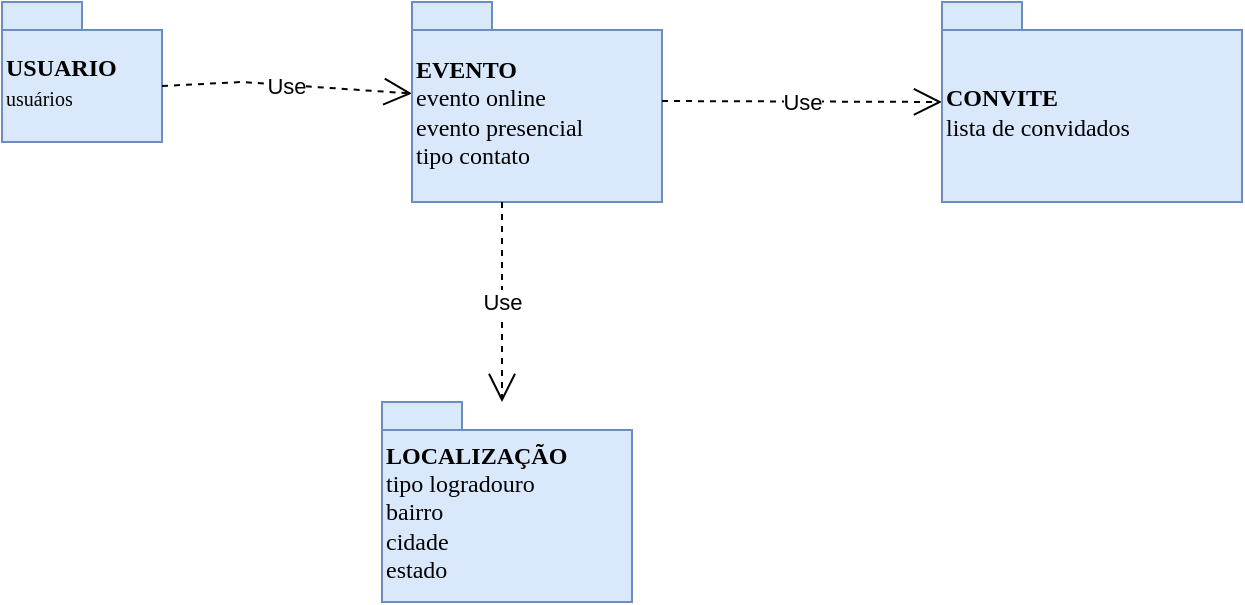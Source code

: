 <mxfile version="21.3.2" type="github">
  <diagram name="Página-1" id="CF1m6RFn-5hPXvudJrh-">
    <mxGraphModel dx="1434" dy="764" grid="1" gridSize="10" guides="1" tooltips="1" connect="1" arrows="1" fold="1" page="1" pageScale="1" pageWidth="827" pageHeight="1169" math="0" shadow="0">
      <root>
        <mxCell id="0" />
        <mxCell id="1" parent="0" />
        <mxCell id="fREh6LWfBWJeqWCsm6SJ-1" value="&lt;div style=&quot;&quot;&gt;&lt;span style=&quot;font-family: &amp;quot;Lucida Console&amp;quot;; background-color: initial;&quot;&gt;USUARIO&lt;/span&gt;&lt;/div&gt;&lt;font face=&quot;Lucida Console&quot;&gt;&lt;div style=&quot;&quot;&gt;&lt;span style=&quot;font-size: 10px; font-weight: normal; background-color: initial;&quot;&gt;usuários&lt;/span&gt;&lt;/div&gt;&lt;/font&gt;" style="shape=folder;fontStyle=1;spacingTop=10;tabWidth=40;tabHeight=14;tabPosition=left;html=1;whiteSpace=wrap;fillColor=#dae8fc;strokeColor=#6c8ebf;labelBackgroundColor=none;align=left;" vertex="1" parent="1">
          <mxGeometry x="80" y="50" width="80" height="70" as="geometry" />
        </mxCell>
        <mxCell id="fREh6LWfBWJeqWCsm6SJ-2" value="Use" style="endArrow=open;endSize=12;dashed=1;html=1;rounded=0;exitX=0;exitY=0;exitDx=80;exitDy=42;exitPerimeter=0;" edge="1" parent="1" source="fREh6LWfBWJeqWCsm6SJ-1" target="fREh6LWfBWJeqWCsm6SJ-3">
          <mxGeometry width="160" relative="1" as="geometry">
            <mxPoint x="160" y="84.5" as="sourcePoint" />
            <mxPoint x="320" y="84.5" as="targetPoint" />
            <Array as="points">
              <mxPoint x="200" y="90" />
            </Array>
          </mxGeometry>
        </mxCell>
        <mxCell id="fREh6LWfBWJeqWCsm6SJ-3" value="EVENTO&lt;br&gt;&lt;span style=&quot;font-weight: 400;&quot;&gt;evento online&lt;br&gt;&lt;/span&gt;&lt;span style=&quot;font-weight: normal;&quot;&gt;evento presencial&lt;br&gt;tipo contato&lt;br&gt;&lt;/span&gt;" style="shape=folder;fontStyle=1;spacingTop=10;tabWidth=40;tabHeight=14;tabPosition=left;html=1;whiteSpace=wrap;fillColor=#dae8fc;strokeColor=#6c8ebf;fontFamily=Lucida Console;align=left;" vertex="1" parent="1">
          <mxGeometry x="285" y="50" width="125" height="100" as="geometry" />
        </mxCell>
        <mxCell id="fREh6LWfBWJeqWCsm6SJ-4" value="Use" style="endArrow=open;endSize=12;dashed=1;html=1;rounded=0;" edge="1" parent="1">
          <mxGeometry width="160" relative="1" as="geometry">
            <mxPoint x="410" y="99.5" as="sourcePoint" />
            <mxPoint x="550" y="100" as="targetPoint" />
          </mxGeometry>
        </mxCell>
        <mxCell id="fREh6LWfBWJeqWCsm6SJ-5" value="Use" style="endArrow=open;endSize=12;dashed=1;html=1;rounded=0;" edge="1" parent="1">
          <mxGeometry width="160" relative="1" as="geometry">
            <mxPoint x="330" y="150" as="sourcePoint" />
            <mxPoint x="330" y="250" as="targetPoint" />
          </mxGeometry>
        </mxCell>
        <mxCell id="fREh6LWfBWJeqWCsm6SJ-6" value="CONVITE&lt;br&gt;&lt;span style=&quot;font-weight: 400;&quot;&gt;lista de convidados&lt;br&gt;&lt;/span&gt;" style="shape=folder;fontStyle=1;spacingTop=10;tabWidth=40;tabHeight=14;tabPosition=left;html=1;whiteSpace=wrap;fillColor=#dae8fc;strokeColor=#6c8ebf;fontFamily=Lucida Console;align=left;" vertex="1" parent="1">
          <mxGeometry x="550" y="50" width="150" height="100" as="geometry" />
        </mxCell>
        <mxCell id="fREh6LWfBWJeqWCsm6SJ-7" value="LOCALIZAÇÃO&lt;br&gt;&lt;span style=&quot;font-weight: 400;&quot;&gt;tipo logradouro&lt;br&gt;&lt;/span&gt;&lt;span style=&quot;font-weight: normal;&quot;&gt;bairro&lt;br&gt;cidade&lt;br&gt;estado&lt;/span&gt;" style="shape=folder;fontStyle=1;spacingTop=10;tabWidth=40;tabHeight=14;tabPosition=left;html=1;whiteSpace=wrap;fillColor=#dae8fc;strokeColor=#6c8ebf;fontFamily=Lucida Console;align=left;" vertex="1" parent="1">
          <mxGeometry x="270" y="250" width="125" height="100" as="geometry" />
        </mxCell>
      </root>
    </mxGraphModel>
  </diagram>
</mxfile>
